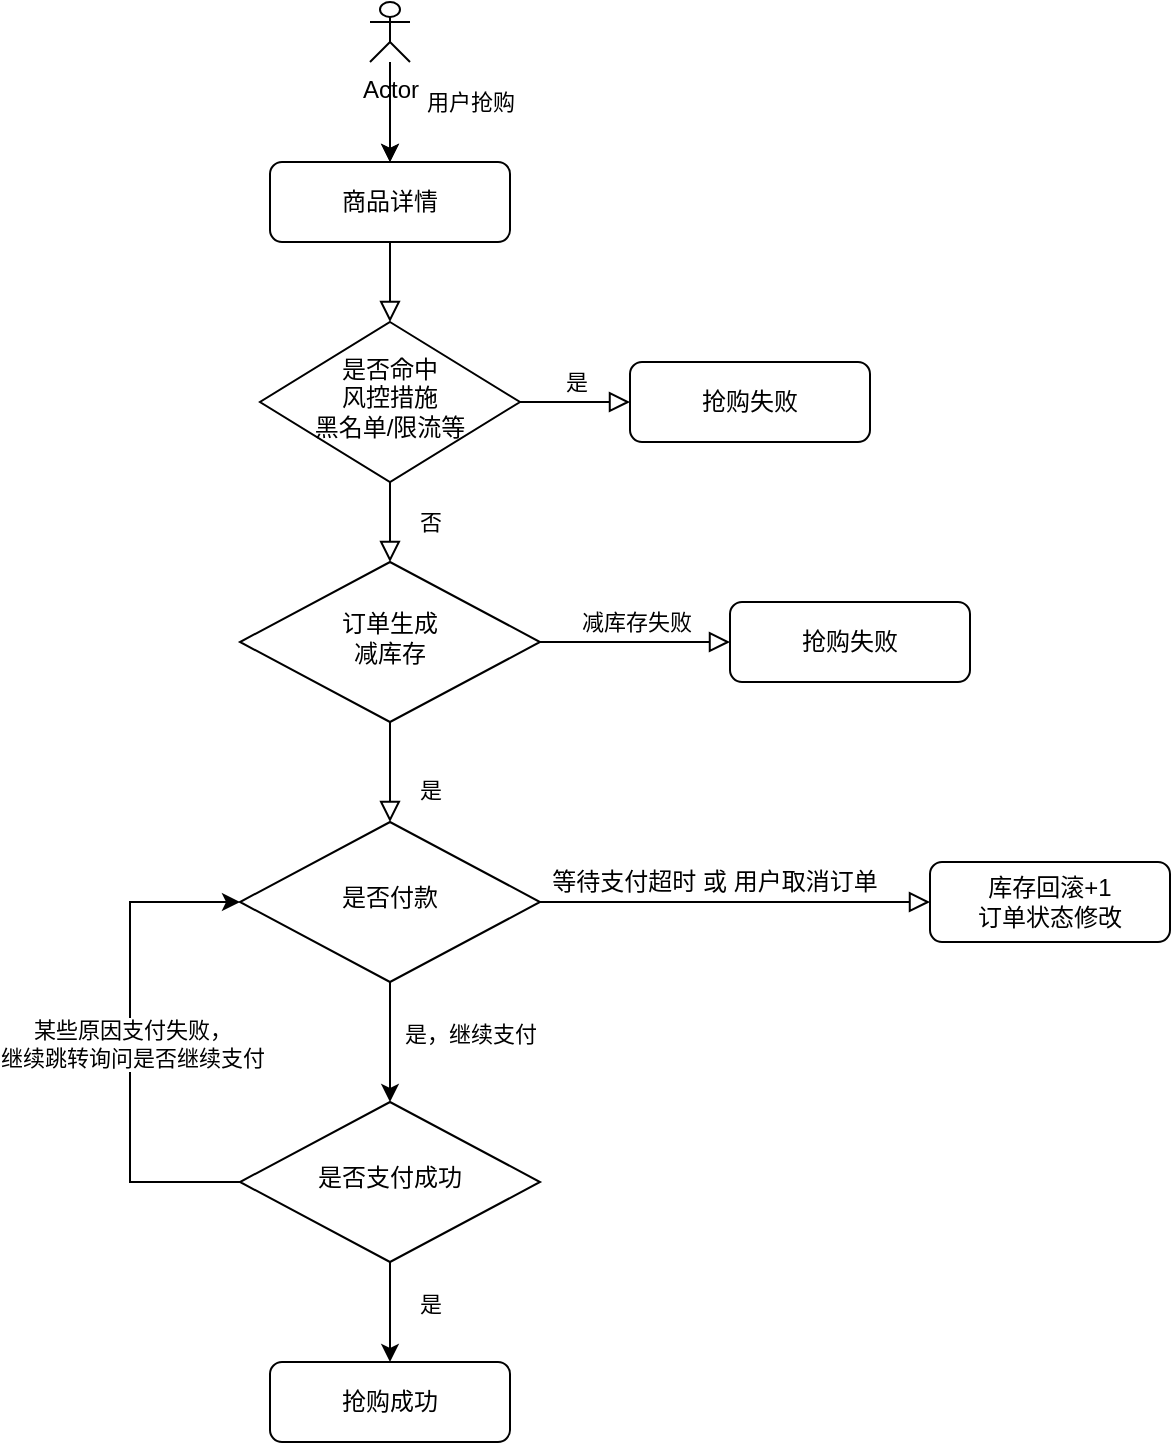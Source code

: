 <mxfile version="14.8.6" type="github">
  <diagram id="C5RBs43oDa-KdzZeNtuy" name="Page-1">
    <mxGraphModel dx="846" dy="516" grid="1" gridSize="10" guides="1" tooltips="1" connect="1" arrows="1" fold="1" page="1" pageScale="1" pageWidth="827" pageHeight="1169" math="0" shadow="0">
      <root>
        <mxCell id="WIyWlLk6GJQsqaUBKTNV-0" />
        <mxCell id="WIyWlLk6GJQsqaUBKTNV-1" parent="WIyWlLk6GJQsqaUBKTNV-0" />
        <mxCell id="WIyWlLk6GJQsqaUBKTNV-2" value="" style="rounded=0;html=1;jettySize=auto;orthogonalLoop=1;fontSize=11;endArrow=block;endFill=0;endSize=8;strokeWidth=1;shadow=0;labelBackgroundColor=none;edgeStyle=orthogonalEdgeStyle;" parent="WIyWlLk6GJQsqaUBKTNV-1" source="WIyWlLk6GJQsqaUBKTNV-3" target="WIyWlLk6GJQsqaUBKTNV-6" edge="1">
          <mxGeometry relative="1" as="geometry" />
        </mxCell>
        <mxCell id="WIyWlLk6GJQsqaUBKTNV-3" value="商品详情" style="rounded=1;whiteSpace=wrap;html=1;fontSize=12;glass=0;strokeWidth=1;shadow=0;" parent="WIyWlLk6GJQsqaUBKTNV-1" vertex="1">
          <mxGeometry x="160" y="90" width="120" height="40" as="geometry" />
        </mxCell>
        <mxCell id="WIyWlLk6GJQsqaUBKTNV-4" value="否" style="rounded=0;html=1;jettySize=auto;orthogonalLoop=1;fontSize=11;endArrow=block;endFill=0;endSize=8;strokeWidth=1;shadow=0;labelBackgroundColor=none;edgeStyle=orthogonalEdgeStyle;" parent="WIyWlLk6GJQsqaUBKTNV-1" source="WIyWlLk6GJQsqaUBKTNV-6" target="WIyWlLk6GJQsqaUBKTNV-10" edge="1">
          <mxGeometry y="20" relative="1" as="geometry">
            <mxPoint as="offset" />
          </mxGeometry>
        </mxCell>
        <mxCell id="WIyWlLk6GJQsqaUBKTNV-5" value="是" style="edgeStyle=orthogonalEdgeStyle;rounded=0;html=1;jettySize=auto;orthogonalLoop=1;fontSize=11;endArrow=block;endFill=0;endSize=8;strokeWidth=1;shadow=0;labelBackgroundColor=none;" parent="WIyWlLk6GJQsqaUBKTNV-1" source="WIyWlLk6GJQsqaUBKTNV-6" target="WIyWlLk6GJQsqaUBKTNV-7" edge="1">
          <mxGeometry y="10" relative="1" as="geometry">
            <mxPoint as="offset" />
          </mxGeometry>
        </mxCell>
        <mxCell id="WIyWlLk6GJQsqaUBKTNV-6" value="是否命中&lt;br&gt;风控措施&lt;br&gt;黑名单/限流等" style="rhombus;whiteSpace=wrap;html=1;shadow=0;fontFamily=Helvetica;fontSize=12;align=center;strokeWidth=1;spacing=6;spacingTop=-4;" parent="WIyWlLk6GJQsqaUBKTNV-1" vertex="1">
          <mxGeometry x="155" y="170" width="130" height="80" as="geometry" />
        </mxCell>
        <mxCell id="WIyWlLk6GJQsqaUBKTNV-7" value="抢购失败" style="rounded=1;whiteSpace=wrap;html=1;fontSize=12;glass=0;strokeWidth=1;shadow=0;" parent="WIyWlLk6GJQsqaUBKTNV-1" vertex="1">
          <mxGeometry x="340" y="190" width="120" height="40" as="geometry" />
        </mxCell>
        <mxCell id="WIyWlLk6GJQsqaUBKTNV-8" value="是" style="rounded=0;html=1;jettySize=auto;orthogonalLoop=1;fontSize=11;endArrow=block;endFill=0;endSize=8;strokeWidth=1;shadow=0;labelBackgroundColor=none;edgeStyle=orthogonalEdgeStyle;entryX=0.5;entryY=0;entryDx=0;entryDy=0;" parent="WIyWlLk6GJQsqaUBKTNV-1" source="WIyWlLk6GJQsqaUBKTNV-10" target="7VLo5oWRt0F8jgSJgMmA-12" edge="1">
          <mxGeometry x="0.333" y="20" relative="1" as="geometry">
            <mxPoint as="offset" />
            <mxPoint x="220" y="430" as="targetPoint" />
          </mxGeometry>
        </mxCell>
        <mxCell id="WIyWlLk6GJQsqaUBKTNV-9" value="减库存失败" style="edgeStyle=orthogonalEdgeStyle;rounded=0;html=1;jettySize=auto;orthogonalLoop=1;fontSize=11;endArrow=block;endFill=0;endSize=8;strokeWidth=1;shadow=0;labelBackgroundColor=none;" parent="WIyWlLk6GJQsqaUBKTNV-1" source="WIyWlLk6GJQsqaUBKTNV-10" target="WIyWlLk6GJQsqaUBKTNV-12" edge="1">
          <mxGeometry y="10" relative="1" as="geometry">
            <mxPoint as="offset" />
          </mxGeometry>
        </mxCell>
        <mxCell id="WIyWlLk6GJQsqaUBKTNV-10" value="订单生成&lt;br&gt;减库存" style="rhombus;whiteSpace=wrap;html=1;shadow=0;fontFamily=Helvetica;fontSize=12;align=center;strokeWidth=1;spacing=6;spacingTop=-4;" parent="WIyWlLk6GJQsqaUBKTNV-1" vertex="1">
          <mxGeometry x="145" y="290" width="150" height="80" as="geometry" />
        </mxCell>
        <mxCell id="WIyWlLk6GJQsqaUBKTNV-12" value="抢购失败" style="rounded=1;whiteSpace=wrap;html=1;fontSize=12;glass=0;strokeWidth=1;shadow=0;" parent="WIyWlLk6GJQsqaUBKTNV-1" vertex="1">
          <mxGeometry x="390" y="310" width="120" height="40" as="geometry" />
        </mxCell>
        <mxCell id="7VLo5oWRt0F8jgSJgMmA-4" value="" style="edgeStyle=orthogonalEdgeStyle;rounded=0;orthogonalLoop=1;jettySize=auto;html=1;" edge="1" parent="WIyWlLk6GJQsqaUBKTNV-1" source="7VLo5oWRt0F8jgSJgMmA-2" target="WIyWlLk6GJQsqaUBKTNV-3">
          <mxGeometry relative="1" as="geometry" />
        </mxCell>
        <mxCell id="7VLo5oWRt0F8jgSJgMmA-5" value="用户抢购" style="edgeLabel;html=1;align=center;verticalAlign=middle;resizable=0;points=[];" vertex="1" connectable="0" parent="7VLo5oWRt0F8jgSJgMmA-4">
          <mxGeometry x="0.32" relative="1" as="geometry">
            <mxPoint x="40" y="-13" as="offset" />
          </mxGeometry>
        </mxCell>
        <mxCell id="7VLo5oWRt0F8jgSJgMmA-6" value="" style="edgeStyle=orthogonalEdgeStyle;rounded=0;orthogonalLoop=1;jettySize=auto;html=1;" edge="1" parent="WIyWlLk6GJQsqaUBKTNV-1" source="7VLo5oWRt0F8jgSJgMmA-2" target="WIyWlLk6GJQsqaUBKTNV-3">
          <mxGeometry relative="1" as="geometry" />
        </mxCell>
        <mxCell id="7VLo5oWRt0F8jgSJgMmA-2" value="Actor" style="shape=umlActor;verticalLabelPosition=bottom;verticalAlign=top;html=1;outlineConnect=0;" vertex="1" parent="WIyWlLk6GJQsqaUBKTNV-1">
          <mxGeometry x="210" y="10" width="20" height="30" as="geometry" />
        </mxCell>
        <mxCell id="7VLo5oWRt0F8jgSJgMmA-10" value="&lt;span style=&quot;font-size: 12px&quot;&gt;等待支付超时 或 用户取消订单&lt;/span&gt;" style="edgeStyle=orthogonalEdgeStyle;rounded=0;html=1;jettySize=auto;orthogonalLoop=1;fontSize=11;endArrow=block;endFill=0;endSize=8;strokeWidth=1;shadow=0;labelBackgroundColor=none;exitX=1;exitY=0.5;exitDx=0;exitDy=0;" edge="1" parent="WIyWlLk6GJQsqaUBKTNV-1" target="7VLo5oWRt0F8jgSJgMmA-11" source="7VLo5oWRt0F8jgSJgMmA-12">
          <mxGeometry x="-0.115" y="10" relative="1" as="geometry">
            <mxPoint as="offset" />
            <mxPoint x="489" y="460" as="sourcePoint" />
          </mxGeometry>
        </mxCell>
        <mxCell id="7VLo5oWRt0F8jgSJgMmA-11" value="库存回滚+1&lt;br&gt;订单状态修改" style="rounded=1;whiteSpace=wrap;html=1;fontSize=12;glass=0;strokeWidth=1;shadow=0;" vertex="1" parent="WIyWlLk6GJQsqaUBKTNV-1">
          <mxGeometry x="490" y="440" width="120" height="40" as="geometry" />
        </mxCell>
        <mxCell id="7VLo5oWRt0F8jgSJgMmA-17" value="" style="edgeStyle=orthogonalEdgeStyle;rounded=0;orthogonalLoop=1;jettySize=auto;html=1;" edge="1" parent="WIyWlLk6GJQsqaUBKTNV-1" source="7VLo5oWRt0F8jgSJgMmA-12" target="7VLo5oWRt0F8jgSJgMmA-19">
          <mxGeometry relative="1" as="geometry">
            <mxPoint x="220" y="565" as="targetPoint" />
          </mxGeometry>
        </mxCell>
        <mxCell id="7VLo5oWRt0F8jgSJgMmA-18" value="是，继续支付" style="edgeLabel;html=1;align=center;verticalAlign=middle;resizable=0;points=[];" vertex="1" connectable="0" parent="7VLo5oWRt0F8jgSJgMmA-17">
          <mxGeometry x="-0.139" y="-2" relative="1" as="geometry">
            <mxPoint x="42" as="offset" />
          </mxGeometry>
        </mxCell>
        <mxCell id="7VLo5oWRt0F8jgSJgMmA-12" value="是否付款" style="rhombus;whiteSpace=wrap;html=1;shadow=0;fontFamily=Helvetica;fontSize=12;align=center;strokeWidth=1;spacing=6;spacingTop=-4;" vertex="1" parent="WIyWlLk6GJQsqaUBKTNV-1">
          <mxGeometry x="145" y="420" width="150" height="80" as="geometry" />
        </mxCell>
        <mxCell id="7VLo5oWRt0F8jgSJgMmA-21" value="" style="edgeStyle=orthogonalEdgeStyle;rounded=0;orthogonalLoop=1;jettySize=auto;html=1;" edge="1" parent="WIyWlLk6GJQsqaUBKTNV-1" source="7VLo5oWRt0F8jgSJgMmA-19" target="7VLo5oWRt0F8jgSJgMmA-20">
          <mxGeometry relative="1" as="geometry" />
        </mxCell>
        <mxCell id="7VLo5oWRt0F8jgSJgMmA-22" value="是" style="edgeLabel;html=1;align=center;verticalAlign=middle;resizable=0;points=[];" vertex="1" connectable="0" parent="7VLo5oWRt0F8jgSJgMmA-21">
          <mxGeometry x="-0.16" y="1" relative="1" as="geometry">
            <mxPoint x="19" as="offset" />
          </mxGeometry>
        </mxCell>
        <mxCell id="7VLo5oWRt0F8jgSJgMmA-24" value="" style="edgeStyle=orthogonalEdgeStyle;rounded=0;orthogonalLoop=1;jettySize=auto;html=1;entryX=0;entryY=0.5;entryDx=0;entryDy=0;" edge="1" parent="WIyWlLk6GJQsqaUBKTNV-1" source="7VLo5oWRt0F8jgSJgMmA-19" target="7VLo5oWRt0F8jgSJgMmA-12">
          <mxGeometry relative="1" as="geometry">
            <Array as="points">
              <mxPoint x="90" y="600" />
              <mxPoint x="90" y="460" />
            </Array>
          </mxGeometry>
        </mxCell>
        <mxCell id="7VLo5oWRt0F8jgSJgMmA-25" value="某些原因支付失败，&lt;br&gt;继续跳转询问是否继续支付" style="edgeLabel;html=1;align=center;verticalAlign=middle;resizable=0;points=[];" vertex="1" connectable="0" parent="7VLo5oWRt0F8jgSJgMmA-24">
          <mxGeometry x="-0.008" y="-1" relative="1" as="geometry">
            <mxPoint as="offset" />
          </mxGeometry>
        </mxCell>
        <mxCell id="7VLo5oWRt0F8jgSJgMmA-19" value="是否支付成功" style="rhombus;whiteSpace=wrap;html=1;shadow=0;fontFamily=Helvetica;fontSize=12;align=center;strokeWidth=1;spacing=6;spacingTop=-4;" vertex="1" parent="WIyWlLk6GJQsqaUBKTNV-1">
          <mxGeometry x="145" y="560" width="150" height="80" as="geometry" />
        </mxCell>
        <mxCell id="7VLo5oWRt0F8jgSJgMmA-20" value="抢购成功" style="rounded=1;whiteSpace=wrap;html=1;fontSize=12;glass=0;strokeWidth=1;shadow=0;" vertex="1" parent="WIyWlLk6GJQsqaUBKTNV-1">
          <mxGeometry x="160" y="690" width="120" height="40" as="geometry" />
        </mxCell>
      </root>
    </mxGraphModel>
  </diagram>
</mxfile>
